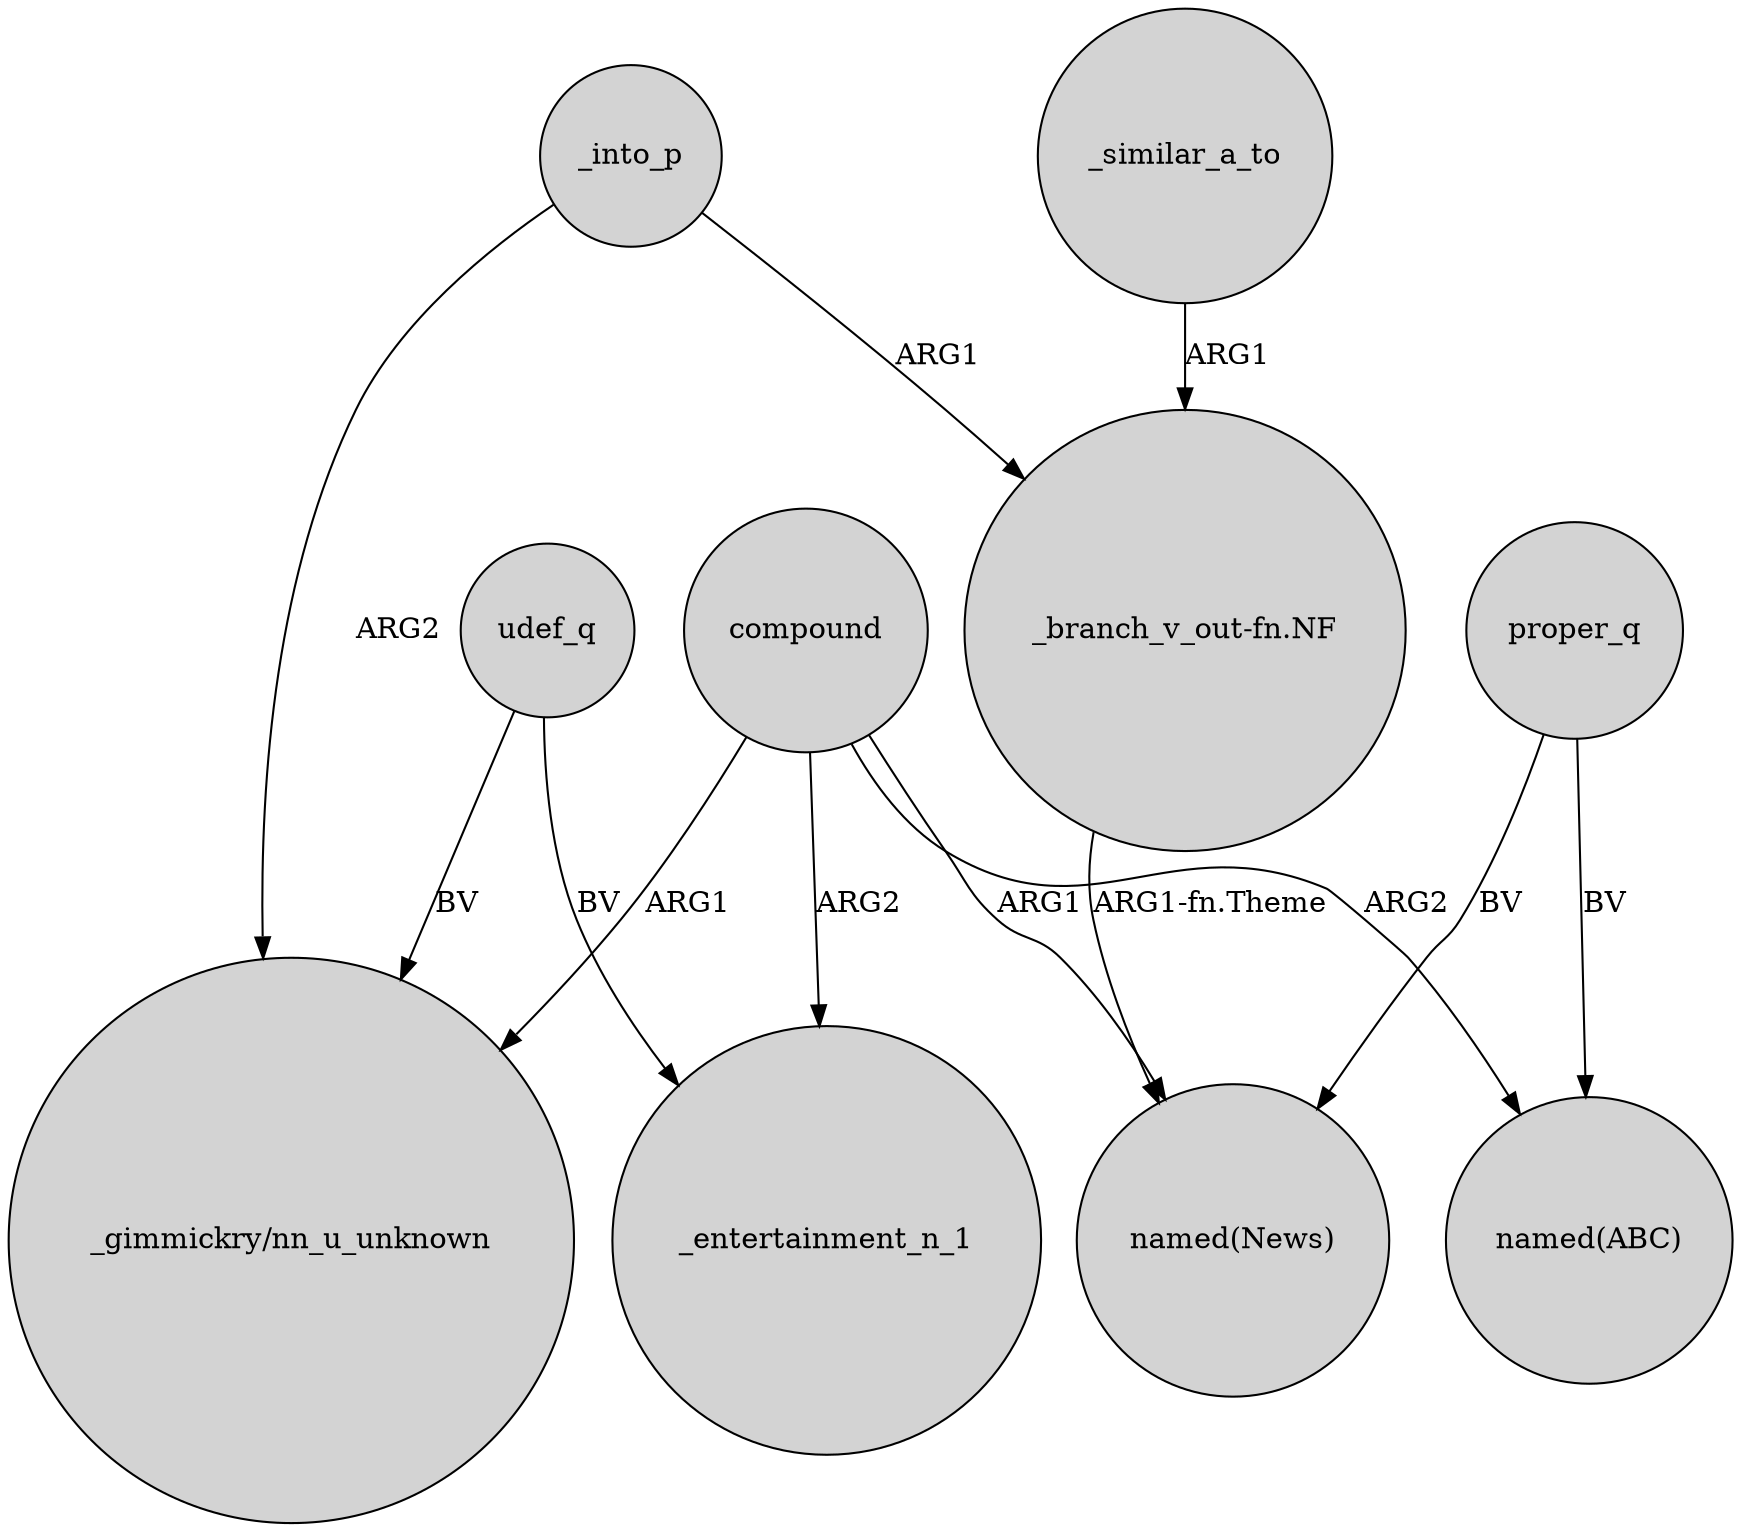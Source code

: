 digraph {
	node [shape=circle style=filled]
	compound -> "named(News)" [label=ARG1]
	_into_p -> "_branch_v_out-fn.NF" [label=ARG1]
	udef_q -> _entertainment_n_1 [label=BV]
	udef_q -> "_gimmickry/nn_u_unknown" [label=BV]
	compound -> "_gimmickry/nn_u_unknown" [label=ARG1]
	compound -> _entertainment_n_1 [label=ARG2]
	compound -> "named(ABC)" [label=ARG2]
	proper_q -> "named(ABC)" [label=BV]
	_similar_a_to -> "_branch_v_out-fn.NF" [label=ARG1]
	_into_p -> "_gimmickry/nn_u_unknown" [label=ARG2]
	"_branch_v_out-fn.NF" -> "named(News)" [label="ARG1-fn.Theme"]
	proper_q -> "named(News)" [label=BV]
}
